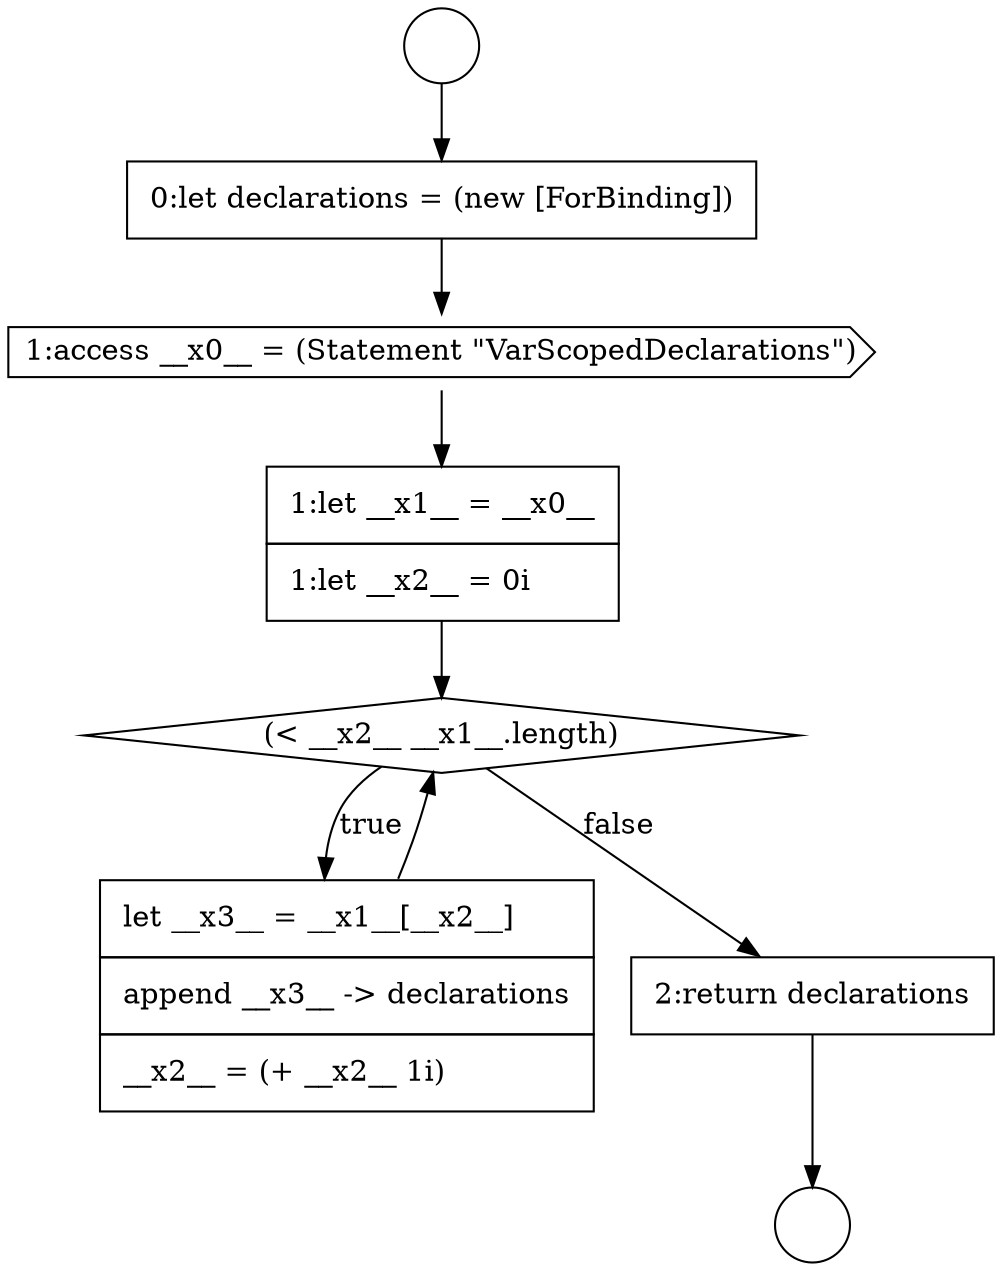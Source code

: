 digraph {
  node6936 [shape=diamond, label=<<font color="black">(&lt; __x2__ __x1__.length)</font>> color="black" fillcolor="white" style=filled]
  node6932 [shape=circle label=" " color="black" fillcolor="white" style=filled]
  node6935 [shape=none, margin=0, label=<<font color="black">
    <table border="0" cellborder="1" cellspacing="0" cellpadding="10">
      <tr><td align="left">1:let __x1__ = __x0__</td></tr>
      <tr><td align="left">1:let __x2__ = 0i</td></tr>
    </table>
  </font>> color="black" fillcolor="white" style=filled]
  node6931 [shape=circle label=" " color="black" fillcolor="white" style=filled]
  node6937 [shape=none, margin=0, label=<<font color="black">
    <table border="0" cellborder="1" cellspacing="0" cellpadding="10">
      <tr><td align="left">let __x3__ = __x1__[__x2__]</td></tr>
      <tr><td align="left">append __x3__ -&gt; declarations</td></tr>
      <tr><td align="left">__x2__ = (+ __x2__ 1i)</td></tr>
    </table>
  </font>> color="black" fillcolor="white" style=filled]
  node6934 [shape=cds, label=<<font color="black">1:access __x0__ = (Statement &quot;VarScopedDeclarations&quot;)</font>> color="black" fillcolor="white" style=filled]
  node6938 [shape=none, margin=0, label=<<font color="black">
    <table border="0" cellborder="1" cellspacing="0" cellpadding="10">
      <tr><td align="left">2:return declarations</td></tr>
    </table>
  </font>> color="black" fillcolor="white" style=filled]
  node6933 [shape=none, margin=0, label=<<font color="black">
    <table border="0" cellborder="1" cellspacing="0" cellpadding="10">
      <tr><td align="left">0:let declarations = (new [ForBinding])</td></tr>
    </table>
  </font>> color="black" fillcolor="white" style=filled]
  node6933 -> node6934 [ color="black"]
  node6931 -> node6933 [ color="black"]
  node6937 -> node6936 [ color="black"]
  node6934 -> node6935 [ color="black"]
  node6938 -> node6932 [ color="black"]
  node6935 -> node6936 [ color="black"]
  node6936 -> node6937 [label=<<font color="black">true</font>> color="black"]
  node6936 -> node6938 [label=<<font color="black">false</font>> color="black"]
}
